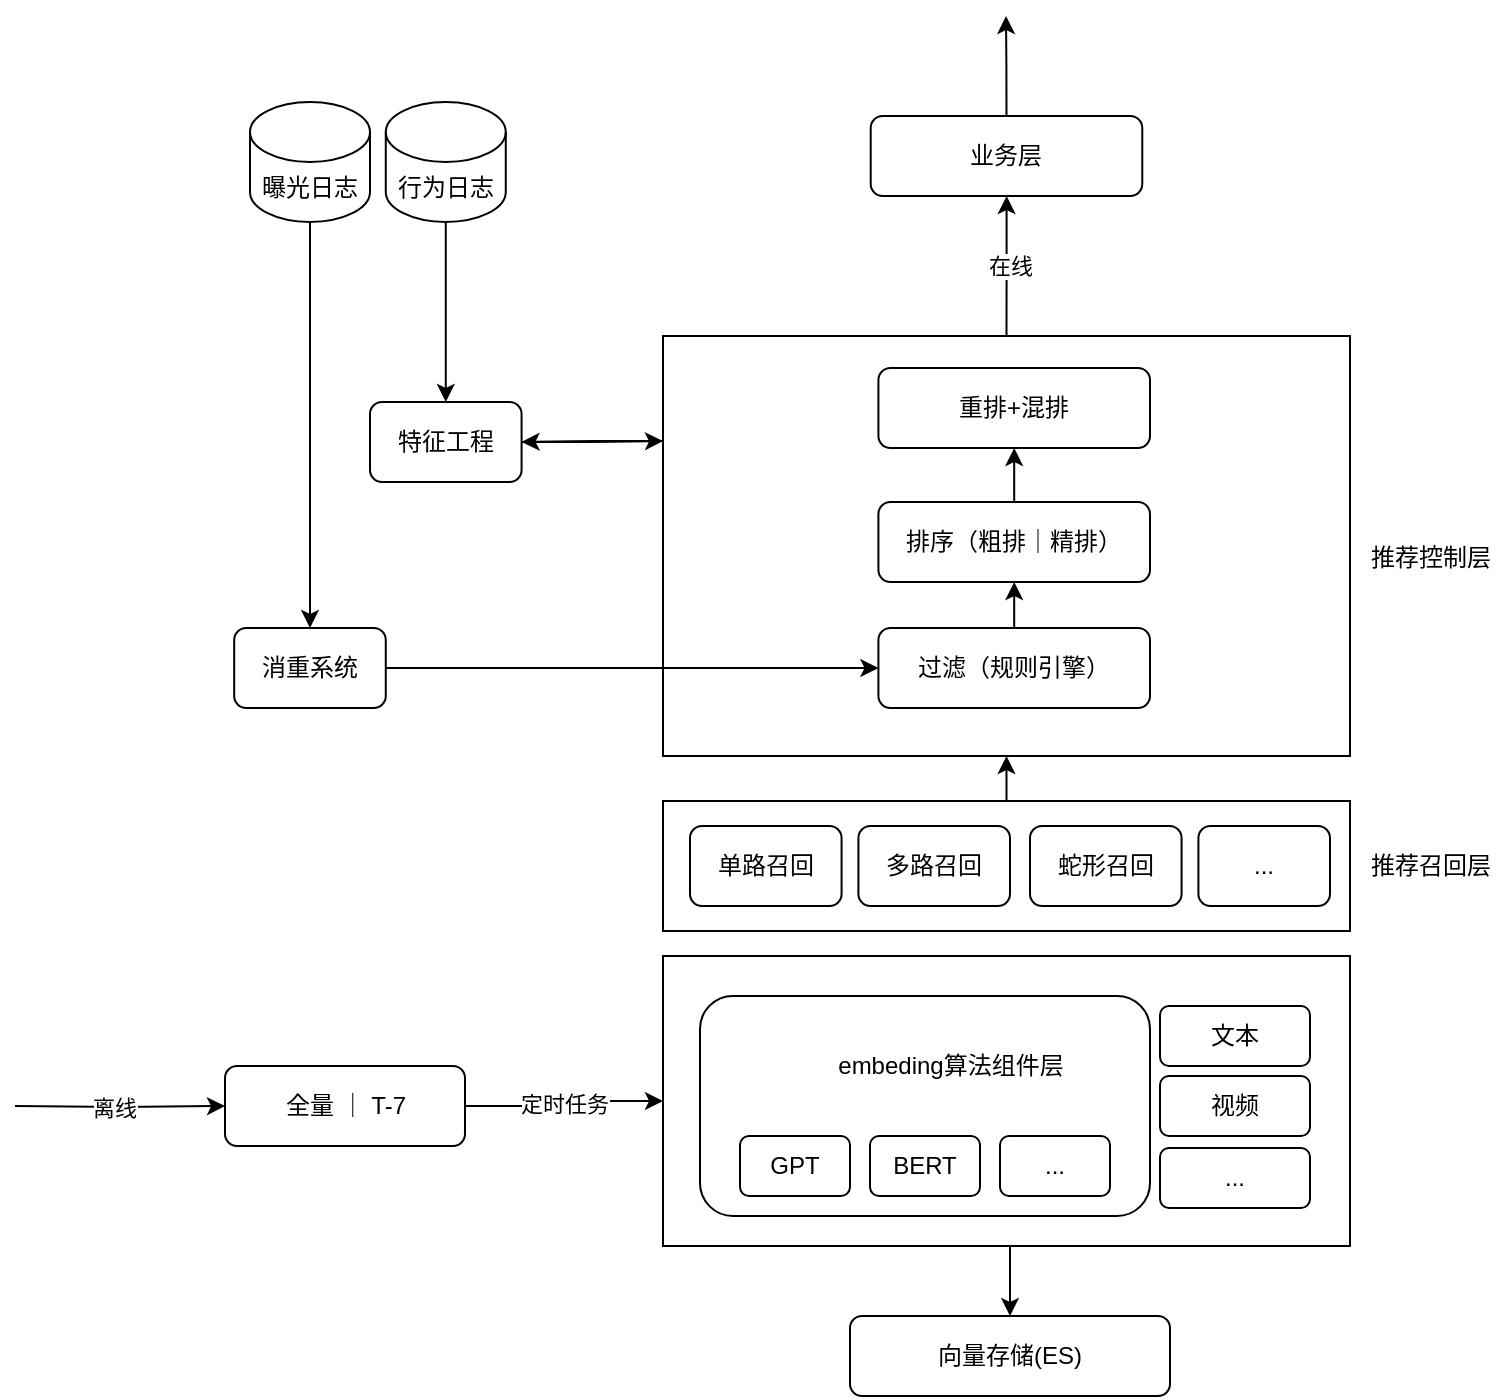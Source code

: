 <mxfile version="21.6.5" type="github">
  <diagram name="第 1 页" id="dJIPi76iVZj3krwEWg67">
    <mxGraphModel dx="1242" dy="724" grid="1" gridSize="10" guides="1" tooltips="1" connect="1" arrows="1" fold="1" page="1" pageScale="1" pageWidth="827" pageHeight="1169" math="0" shadow="0">
      <root>
        <mxCell id="0" />
        <mxCell id="1" parent="0" />
        <mxCell id="nsF8MxTp3OHglWCViLP3-35" value="" style="rounded=0;whiteSpace=wrap;html=1;" vertex="1" parent="1">
          <mxGeometry x="546.5" y="680" width="343.5" height="145" as="geometry" />
        </mxCell>
        <mxCell id="nsF8MxTp3OHglWCViLP3-10" style="edgeStyle=orthogonalEdgeStyle;rounded=0;orthogonalLoop=1;jettySize=auto;html=1;exitX=0.5;exitY=1;exitDx=0;exitDy=0;entryX=0.5;entryY=0;entryDx=0;entryDy=0;" edge="1" parent="1" source="nsF8MxTp3OHglWCViLP3-35" target="nsF8MxTp3OHglWCViLP3-9">
          <mxGeometry relative="1" as="geometry" />
        </mxCell>
        <mxCell id="nsF8MxTp3OHglWCViLP3-5" value="" style="rounded=1;whiteSpace=wrap;html=1;" vertex="1" parent="1">
          <mxGeometry x="565" y="700" width="225" height="110" as="geometry" />
        </mxCell>
        <mxCell id="nsF8MxTp3OHglWCViLP3-1" value="推荐召回层" style="text;html=1;align=center;verticalAlign=middle;resizable=0;points=[];autosize=1;strokeColor=none;fillColor=none;" vertex="1" parent="1">
          <mxGeometry x="890" y="620" width="80" height="30" as="geometry" />
        </mxCell>
        <mxCell id="nsF8MxTp3OHglWCViLP3-2" value="embeding算法组件层" style="text;html=1;align=center;verticalAlign=middle;resizable=0;points=[];autosize=1;strokeColor=none;fillColor=none;" vertex="1" parent="1">
          <mxGeometry x="620" y="720" width="140" height="30" as="geometry" />
        </mxCell>
        <mxCell id="nsF8MxTp3OHglWCViLP3-6" value="GPT" style="rounded=1;whiteSpace=wrap;html=1;" vertex="1" parent="1">
          <mxGeometry x="585" y="770" width="55" height="30" as="geometry" />
        </mxCell>
        <mxCell id="nsF8MxTp3OHglWCViLP3-7" value="BERT" style="rounded=1;whiteSpace=wrap;html=1;" vertex="1" parent="1">
          <mxGeometry x="650" y="770" width="55" height="30" as="geometry" />
        </mxCell>
        <mxCell id="nsF8MxTp3OHglWCViLP3-8" value="..." style="rounded=1;whiteSpace=wrap;html=1;" vertex="1" parent="1">
          <mxGeometry x="715" y="770" width="55" height="30" as="geometry" />
        </mxCell>
        <mxCell id="nsF8MxTp3OHglWCViLP3-9" value="向量存储(ES)" style="rounded=1;whiteSpace=wrap;html=1;" vertex="1" parent="1">
          <mxGeometry x="640" y="860" width="160" height="40" as="geometry" />
        </mxCell>
        <mxCell id="nsF8MxTp3OHglWCViLP3-12" value="定时任务" style="edgeStyle=orthogonalEdgeStyle;rounded=0;orthogonalLoop=1;jettySize=auto;html=1;exitX=1;exitY=0.5;exitDx=0;exitDy=0;entryX=0;entryY=0.5;entryDx=0;entryDy=0;" edge="1" parent="1" source="nsF8MxTp3OHglWCViLP3-13" target="nsF8MxTp3OHglWCViLP3-35">
          <mxGeometry relative="1" as="geometry">
            <mxPoint x="537.5" y="755" as="targetPoint" />
            <mxPoint as="offset" />
          </mxGeometry>
        </mxCell>
        <mxCell id="nsF8MxTp3OHglWCViLP3-13" value="全量 ｜ T-7" style="rounded=1;whiteSpace=wrap;html=1;" vertex="1" parent="1">
          <mxGeometry x="327.5" y="735" width="120" height="40" as="geometry" />
        </mxCell>
        <mxCell id="nsF8MxTp3OHglWCViLP3-14" style="edgeStyle=orthogonalEdgeStyle;rounded=0;orthogonalLoop=1;jettySize=auto;html=1;" edge="1" parent="1" target="nsF8MxTp3OHglWCViLP3-13">
          <mxGeometry relative="1" as="geometry">
            <mxPoint x="222.5" y="755" as="sourcePoint" />
          </mxGeometry>
        </mxCell>
        <mxCell id="nsF8MxTp3OHglWCViLP3-20" value="离线" style="edgeLabel;html=1;align=center;verticalAlign=middle;resizable=0;points=[];" vertex="1" connectable="0" parent="nsF8MxTp3OHglWCViLP3-14">
          <mxGeometry x="-0.345" y="-1" relative="1" as="geometry">
            <mxPoint x="15" y="-1" as="offset" />
          </mxGeometry>
        </mxCell>
        <mxCell id="nsF8MxTp3OHglWCViLP3-21" value="文本" style="rounded=1;whiteSpace=wrap;html=1;" vertex="1" parent="1">
          <mxGeometry x="795" y="705" width="75" height="30" as="geometry" />
        </mxCell>
        <mxCell id="nsF8MxTp3OHglWCViLP3-22" value="视频" style="rounded=1;whiteSpace=wrap;html=1;" vertex="1" parent="1">
          <mxGeometry x="795" y="740" width="75" height="30" as="geometry" />
        </mxCell>
        <mxCell id="nsF8MxTp3OHglWCViLP3-23" value="..." style="rounded=1;whiteSpace=wrap;html=1;" vertex="1" parent="1">
          <mxGeometry x="795" y="776" width="75" height="30" as="geometry" />
        </mxCell>
        <mxCell id="nsF8MxTp3OHglWCViLP3-52" style="edgeStyle=orthogonalEdgeStyle;rounded=0;orthogonalLoop=1;jettySize=auto;html=1;exitX=0.5;exitY=0;exitDx=0;exitDy=0;entryX=0.5;entryY=1;entryDx=0;entryDy=0;" edge="1" parent="1" source="nsF8MxTp3OHglWCViLP3-36" target="nsF8MxTp3OHglWCViLP3-44">
          <mxGeometry relative="1" as="geometry" />
        </mxCell>
        <mxCell id="nsF8MxTp3OHglWCViLP3-36" value="" style="rounded=0;whiteSpace=wrap;html=1;" vertex="1" parent="1">
          <mxGeometry x="546.5" y="602.5" width="343.5" height="65" as="geometry" />
        </mxCell>
        <mxCell id="nsF8MxTp3OHglWCViLP3-37" value="单路召回" style="rounded=1;whiteSpace=wrap;html=1;" vertex="1" parent="1">
          <mxGeometry x="560" y="615" width="75.789" height="40" as="geometry" />
        </mxCell>
        <mxCell id="nsF8MxTp3OHglWCViLP3-38" value="多路召回" style="rounded=1;whiteSpace=wrap;html=1;" vertex="1" parent="1">
          <mxGeometry x="644.211" y="615" width="75.789" height="40" as="geometry" />
        </mxCell>
        <mxCell id="nsF8MxTp3OHglWCViLP3-41" value="蛇形召回" style="rounded=1;whiteSpace=wrap;html=1;" vertex="1" parent="1">
          <mxGeometry x="730.001" y="615" width="75.789" height="40" as="geometry" />
        </mxCell>
        <mxCell id="nsF8MxTp3OHglWCViLP3-42" value="..." style="rounded=1;whiteSpace=wrap;html=1;" vertex="1" parent="1">
          <mxGeometry x="814.21" y="615" width="65.79" height="40" as="geometry" />
        </mxCell>
        <mxCell id="nsF8MxTp3OHglWCViLP3-61" style="edgeStyle=orthogonalEdgeStyle;rounded=0;orthogonalLoop=1;jettySize=auto;html=1;exitX=0.5;exitY=0;exitDx=0;exitDy=0;" edge="1" parent="1" source="nsF8MxTp3OHglWCViLP3-44" target="nsF8MxTp3OHglWCViLP3-56">
          <mxGeometry relative="1" as="geometry" />
        </mxCell>
        <mxCell id="nsF8MxTp3OHglWCViLP3-62" value="在线" style="edgeLabel;html=1;align=center;verticalAlign=middle;resizable=0;points=[];" vertex="1" connectable="0" parent="nsF8MxTp3OHglWCViLP3-61">
          <mxGeometry x="0.014" y="-1" relative="1" as="geometry">
            <mxPoint as="offset" />
          </mxGeometry>
        </mxCell>
        <mxCell id="nsF8MxTp3OHglWCViLP3-65" style="edgeStyle=orthogonalEdgeStyle;rounded=0;orthogonalLoop=1;jettySize=auto;html=1;exitX=0;exitY=0.25;exitDx=0;exitDy=0;entryX=1;entryY=0.5;entryDx=0;entryDy=0;" edge="1" parent="1" source="nsF8MxTp3OHglWCViLP3-44" target="nsF8MxTp3OHglWCViLP3-63">
          <mxGeometry relative="1" as="geometry" />
        </mxCell>
        <mxCell id="nsF8MxTp3OHglWCViLP3-44" value="" style="rounded=0;whiteSpace=wrap;html=1;" vertex="1" parent="1">
          <mxGeometry x="546.5" y="370" width="343.5" height="210" as="geometry" />
        </mxCell>
        <mxCell id="nsF8MxTp3OHglWCViLP3-50" style="edgeStyle=orthogonalEdgeStyle;rounded=0;orthogonalLoop=1;jettySize=auto;html=1;exitX=1;exitY=0.5;exitDx=0;exitDy=0;" edge="1" parent="1" source="nsF8MxTp3OHglWCViLP3-46" target="nsF8MxTp3OHglWCViLP3-48">
          <mxGeometry relative="1" as="geometry" />
        </mxCell>
        <mxCell id="nsF8MxTp3OHglWCViLP3-46" value="消重系统" style="rounded=1;whiteSpace=wrap;html=1;" vertex="1" parent="1">
          <mxGeometry x="332.1" y="516" width="75.789" height="40" as="geometry" />
        </mxCell>
        <mxCell id="nsF8MxTp3OHglWCViLP3-54" style="edgeStyle=orthogonalEdgeStyle;rounded=0;orthogonalLoop=1;jettySize=auto;html=1;exitX=0.5;exitY=0;exitDx=0;exitDy=0;" edge="1" parent="1" source="nsF8MxTp3OHglWCViLP3-47" target="nsF8MxTp3OHglWCViLP3-49">
          <mxGeometry relative="1" as="geometry" />
        </mxCell>
        <mxCell id="nsF8MxTp3OHglWCViLP3-47" value="排序（粗排｜精排）" style="rounded=1;whiteSpace=wrap;html=1;" vertex="1" parent="1">
          <mxGeometry x="654.21" y="453" width="135.79" height="40" as="geometry" />
        </mxCell>
        <mxCell id="nsF8MxTp3OHglWCViLP3-53" style="edgeStyle=orthogonalEdgeStyle;rounded=0;orthogonalLoop=1;jettySize=auto;html=1;exitX=0.5;exitY=0;exitDx=0;exitDy=0;" edge="1" parent="1" source="nsF8MxTp3OHglWCViLP3-48" target="nsF8MxTp3OHglWCViLP3-47">
          <mxGeometry relative="1" as="geometry" />
        </mxCell>
        <mxCell id="nsF8MxTp3OHglWCViLP3-48" value="过滤（规则引擎）" style="rounded=1;whiteSpace=wrap;html=1;" vertex="1" parent="1">
          <mxGeometry x="654.21" y="516" width="135.79" height="40" as="geometry" />
        </mxCell>
        <mxCell id="nsF8MxTp3OHglWCViLP3-49" value="重排+混排" style="rounded=1;whiteSpace=wrap;html=1;" vertex="1" parent="1">
          <mxGeometry x="654.21" y="386" width="135.79" height="40" as="geometry" />
        </mxCell>
        <mxCell id="nsF8MxTp3OHglWCViLP3-51" value="推荐控制层" style="text;html=1;align=center;verticalAlign=middle;resizable=0;points=[];autosize=1;strokeColor=none;fillColor=none;" vertex="1" parent="1">
          <mxGeometry x="890" y="466" width="80" height="30" as="geometry" />
        </mxCell>
        <mxCell id="nsF8MxTp3OHglWCViLP3-60" style="edgeStyle=orthogonalEdgeStyle;rounded=0;orthogonalLoop=1;jettySize=auto;html=1;exitX=0.5;exitY=0;exitDx=0;exitDy=0;" edge="1" parent="1" source="nsF8MxTp3OHglWCViLP3-56">
          <mxGeometry relative="1" as="geometry">
            <mxPoint x="718" y="210" as="targetPoint" />
          </mxGeometry>
        </mxCell>
        <mxCell id="nsF8MxTp3OHglWCViLP3-56" value="业务层" style="rounded=1;whiteSpace=wrap;html=1;" vertex="1" parent="1">
          <mxGeometry x="650.35" y="260" width="135.79" height="40" as="geometry" />
        </mxCell>
        <mxCell id="nsF8MxTp3OHglWCViLP3-64" style="edgeStyle=orthogonalEdgeStyle;rounded=0;orthogonalLoop=1;jettySize=auto;html=1;exitX=1;exitY=0.5;exitDx=0;exitDy=0;entryX=0;entryY=0.25;entryDx=0;entryDy=0;" edge="1" parent="1" source="nsF8MxTp3OHglWCViLP3-63" target="nsF8MxTp3OHglWCViLP3-44">
          <mxGeometry relative="1" as="geometry" />
        </mxCell>
        <mxCell id="nsF8MxTp3OHglWCViLP3-63" value="特征工程" style="rounded=1;whiteSpace=wrap;html=1;" vertex="1" parent="1">
          <mxGeometry x="400" y="403" width="75.789" height="40" as="geometry" />
        </mxCell>
        <mxCell id="nsF8MxTp3OHglWCViLP3-76" style="edgeStyle=orthogonalEdgeStyle;rounded=0;orthogonalLoop=1;jettySize=auto;html=1;exitX=0.5;exitY=1;exitDx=0;exitDy=0;exitPerimeter=0;entryX=0.5;entryY=0;entryDx=0;entryDy=0;" edge="1" parent="1" source="nsF8MxTp3OHglWCViLP3-73" target="nsF8MxTp3OHglWCViLP3-46">
          <mxGeometry relative="1" as="geometry" />
        </mxCell>
        <mxCell id="nsF8MxTp3OHglWCViLP3-75" style="edgeStyle=orthogonalEdgeStyle;rounded=0;orthogonalLoop=1;jettySize=auto;html=1;exitX=0.5;exitY=1;exitDx=0;exitDy=0;exitPerimeter=0;entryX=0.5;entryY=0;entryDx=0;entryDy=0;" edge="1" parent="1" source="nsF8MxTp3OHglWCViLP3-74" target="nsF8MxTp3OHglWCViLP3-63">
          <mxGeometry relative="1" as="geometry" />
        </mxCell>
        <mxCell id="nsF8MxTp3OHglWCViLP3-77" value="" style="group" vertex="1" connectable="0" parent="1">
          <mxGeometry x="340" y="253" width="127.89" height="60" as="geometry" />
        </mxCell>
        <mxCell id="nsF8MxTp3OHglWCViLP3-73" value="曝光日志" style="shape=cylinder3;whiteSpace=wrap;html=1;boundedLbl=1;backgroundOutline=1;size=15;" vertex="1" parent="nsF8MxTp3OHglWCViLP3-77">
          <mxGeometry width="60.0" height="60" as="geometry" />
        </mxCell>
        <mxCell id="nsF8MxTp3OHglWCViLP3-74" value="行为日志" style="shape=cylinder3;whiteSpace=wrap;html=1;boundedLbl=1;backgroundOutline=1;size=15;" vertex="1" parent="nsF8MxTp3OHglWCViLP3-77">
          <mxGeometry x="67.89" width="60.0" height="60" as="geometry" />
        </mxCell>
      </root>
    </mxGraphModel>
  </diagram>
</mxfile>
